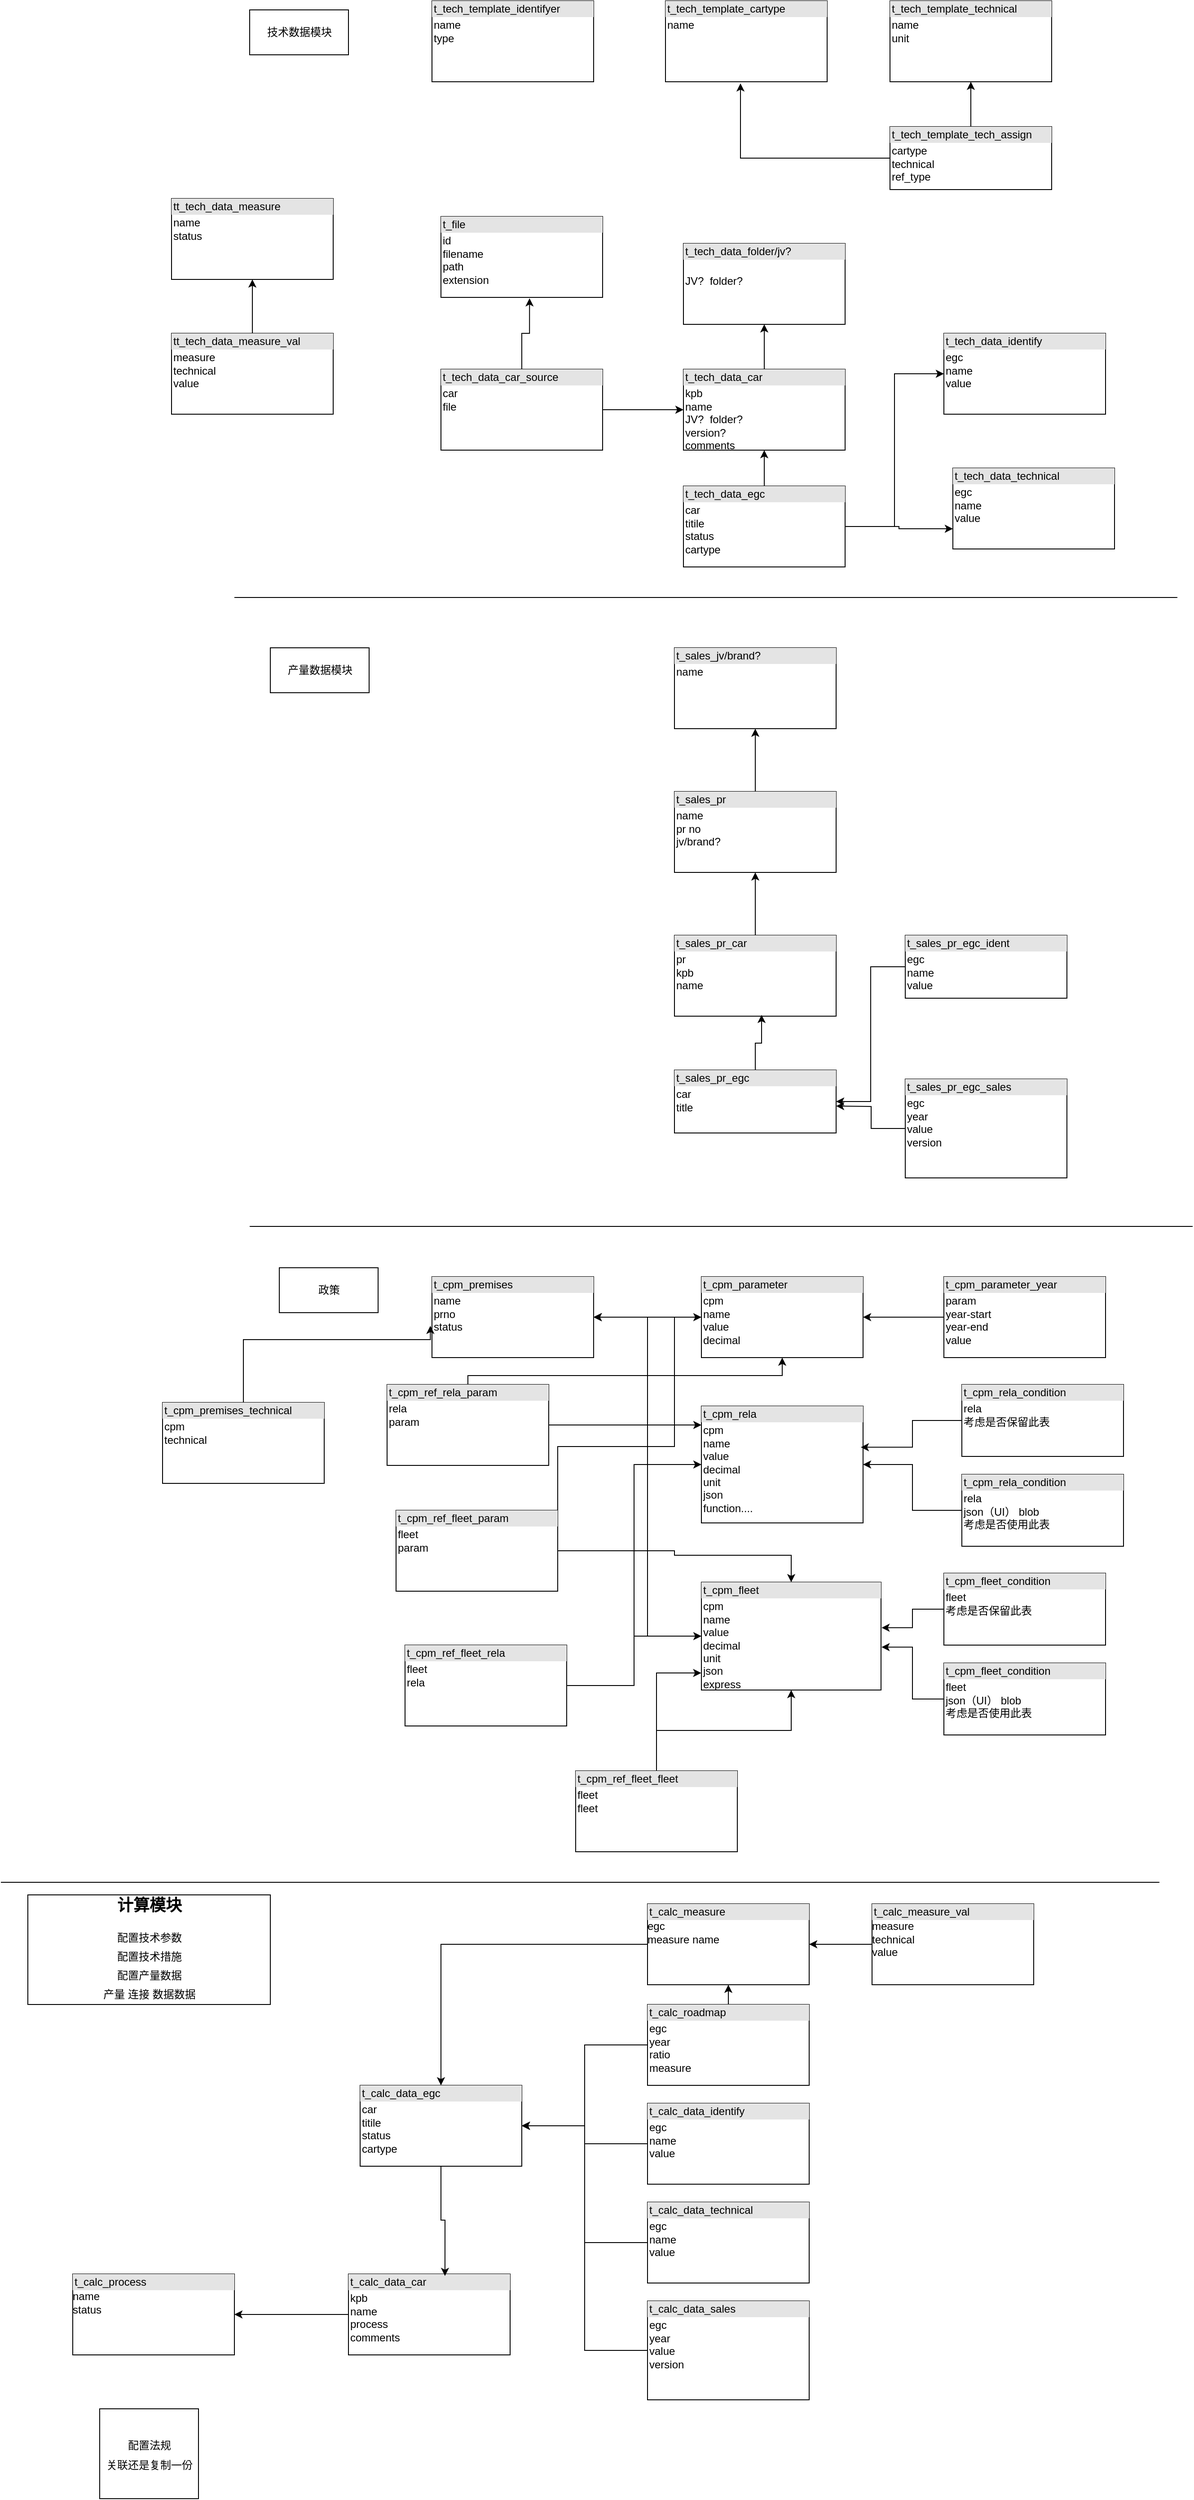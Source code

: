 <mxfile version="17.4.0" type="github">
  <diagram id="gKdOX9BXHwb5JUz8xRu_" name="Page-1">
    <mxGraphModel dx="1865" dy="617" grid="1" gridSize="10" guides="1" tooltips="1" connect="1" arrows="1" fold="1" page="1" pageScale="1" pageWidth="827" pageHeight="1169" math="0" shadow="0">
      <root>
        <mxCell id="0" />
        <mxCell id="1" parent="0" />
        <mxCell id="AUBJ6H6WE6R_VnKt_WEj-1" value="&lt;div style=&quot;box-sizing: border-box ; width: 100% ; background: #e4e4e4 ; padding: 2px&quot;&gt;t_tech_template_identifyer&lt;/div&gt;&lt;table style=&quot;width: 100% ; font-size: 1em&quot; cellpadding=&quot;2&quot; cellspacing=&quot;0&quot;&gt;&lt;tbody&gt;&lt;tr&gt;&lt;td&gt;name&lt;br&gt;type&lt;/td&gt;&lt;td&gt;&lt;br&gt;&lt;/td&gt;&lt;/tr&gt;&lt;tr&gt;&lt;td&gt;&lt;br&gt;&lt;/td&gt;&lt;td&gt;&lt;br&gt;&lt;/td&gt;&lt;/tr&gt;&lt;/tbody&gt;&lt;/table&gt;" style="verticalAlign=top;align=left;overflow=fill;html=1;" parent="1" vertex="1">
          <mxGeometry x="-320" y="60" width="180" height="90" as="geometry" />
        </mxCell>
        <mxCell id="AUBJ6H6WE6R_VnKt_WEj-2" value="&lt;div style=&quot;box-sizing: border-box ; width: 100% ; background: #e4e4e4 ; padding: 2px&quot;&gt;t_tech_template_cartype&lt;/div&gt;&lt;table style=&quot;width: 100% ; font-size: 1em&quot; cellpadding=&quot;2&quot; cellspacing=&quot;0&quot;&gt;&lt;tbody&gt;&lt;tr&gt;&lt;td&gt;name&lt;/td&gt;&lt;td&gt;&lt;br&gt;&lt;/td&gt;&lt;/tr&gt;&lt;/tbody&gt;&lt;/table&gt;" style="verticalAlign=top;align=left;overflow=fill;html=1;" parent="1" vertex="1">
          <mxGeometry x="-60" y="60" width="180" height="90" as="geometry" />
        </mxCell>
        <mxCell id="AUBJ6H6WE6R_VnKt_WEj-3" value="&lt;div style=&quot;box-sizing: border-box ; width: 100% ; background: #e4e4e4 ; padding: 2px&quot;&gt;t_tech_template_technical&lt;/div&gt;&lt;table style=&quot;width: 100% ; font-size: 1em&quot; cellpadding=&quot;2&quot; cellspacing=&quot;0&quot;&gt;&lt;tbody&gt;&lt;tr&gt;&lt;td&gt;name&lt;br&gt;unit&lt;/td&gt;&lt;td&gt;&lt;br&gt;&lt;/td&gt;&lt;/tr&gt;&lt;/tbody&gt;&lt;/table&gt;" style="verticalAlign=top;align=left;overflow=fill;html=1;" parent="1" vertex="1">
          <mxGeometry x="190" y="60" width="180" height="90" as="geometry" />
        </mxCell>
        <mxCell id="AUBJ6H6WE6R_VnKt_WEj-6" style="edgeStyle=orthogonalEdgeStyle;rounded=0;orthogonalLoop=1;jettySize=auto;html=1;entryX=0.464;entryY=1.02;entryDx=0;entryDy=0;entryPerimeter=0;" parent="1" source="AUBJ6H6WE6R_VnKt_WEj-5" target="AUBJ6H6WE6R_VnKt_WEj-2" edge="1">
          <mxGeometry relative="1" as="geometry" />
        </mxCell>
        <mxCell id="AUBJ6H6WE6R_VnKt_WEj-7" style="edgeStyle=orthogonalEdgeStyle;rounded=0;orthogonalLoop=1;jettySize=auto;html=1;entryX=0.5;entryY=1;entryDx=0;entryDy=0;" parent="1" source="AUBJ6H6WE6R_VnKt_WEj-5" target="AUBJ6H6WE6R_VnKt_WEj-3" edge="1">
          <mxGeometry relative="1" as="geometry" />
        </mxCell>
        <mxCell id="AUBJ6H6WE6R_VnKt_WEj-5" value="&lt;div style=&quot;box-sizing: border-box ; width: 100% ; background: #e4e4e4 ; padding: 2px&quot;&gt;t_tech_template_tech_assign&lt;/div&gt;&lt;table style=&quot;width: 100% ; font-size: 1em&quot; cellpadding=&quot;2&quot; cellspacing=&quot;0&quot;&gt;&lt;tbody&gt;&lt;tr&gt;&lt;td&gt;cartype&lt;br&gt;technical&lt;br&gt;ref_type&lt;br&gt;&lt;br&gt;&lt;/td&gt;&lt;td&gt;&lt;br&gt;&lt;/td&gt;&lt;/tr&gt;&lt;/tbody&gt;&lt;/table&gt;" style="verticalAlign=top;align=left;overflow=fill;html=1;" parent="1" vertex="1">
          <mxGeometry x="190" y="200" width="180" height="70" as="geometry" />
        </mxCell>
        <mxCell id="AUBJ6H6WE6R_VnKt_WEj-10" style="edgeStyle=orthogonalEdgeStyle;rounded=0;orthogonalLoop=1;jettySize=auto;html=1;entryX=0.5;entryY=1;entryDx=0;entryDy=0;" parent="1" source="AUBJ6H6WE6R_VnKt_WEj-8" target="AUBJ6H6WE6R_VnKt_WEj-9" edge="1">
          <mxGeometry relative="1" as="geometry" />
        </mxCell>
        <mxCell id="AUBJ6H6WE6R_VnKt_WEj-8" value="&lt;div style=&quot;box-sizing: border-box ; width: 100% ; background: #e4e4e4 ; padding: 2px&quot;&gt;t_tech_data_car&lt;/div&gt;&lt;table style=&quot;width: 100% ; font-size: 1em&quot; cellpadding=&quot;2&quot; cellspacing=&quot;0&quot;&gt;&lt;tbody&gt;&lt;tr&gt;&lt;td&gt;kpb&lt;br&gt;name&lt;br&gt;JV?&amp;nbsp; folder?&lt;br&gt;version?&lt;br&gt;comments&lt;/td&gt;&lt;td&gt;&lt;br&gt;&lt;/td&gt;&lt;/tr&gt;&lt;/tbody&gt;&lt;/table&gt;" style="verticalAlign=top;align=left;overflow=fill;html=1;" parent="1" vertex="1">
          <mxGeometry x="-40" y="470" width="180" height="90" as="geometry" />
        </mxCell>
        <mxCell id="AUBJ6H6WE6R_VnKt_WEj-9" value="&lt;div style=&quot;box-sizing: border-box ; width: 100% ; background: #e4e4e4 ; padding: 2px&quot;&gt;t_tech_data_folder/jv?&lt;/div&gt;&lt;table style=&quot;width: 100% ; font-size: 1em&quot; cellpadding=&quot;2&quot; cellspacing=&quot;0&quot;&gt;&lt;tbody&gt;&lt;tr&gt;&lt;td&gt;&lt;br&gt;JV?&amp;nbsp; folder?&lt;/td&gt;&lt;td&gt;&lt;br&gt;&lt;/td&gt;&lt;/tr&gt;&lt;/tbody&gt;&lt;/table&gt;" style="verticalAlign=top;align=left;overflow=fill;html=1;" parent="1" vertex="1">
          <mxGeometry x="-40" y="330" width="180" height="90" as="geometry" />
        </mxCell>
        <mxCell id="AUBJ6H6WE6R_VnKt_WEj-12" style="edgeStyle=orthogonalEdgeStyle;rounded=0;orthogonalLoop=1;jettySize=auto;html=1;entryX=0.5;entryY=1;entryDx=0;entryDy=0;" parent="1" source="AUBJ6H6WE6R_VnKt_WEj-11" target="AUBJ6H6WE6R_VnKt_WEj-8" edge="1">
          <mxGeometry relative="1" as="geometry" />
        </mxCell>
        <mxCell id="AUBJ6H6WE6R_VnKt_WEj-14" style="edgeStyle=orthogonalEdgeStyle;rounded=0;orthogonalLoop=1;jettySize=auto;html=1;entryX=0;entryY=0.5;entryDx=0;entryDy=0;" parent="1" source="AUBJ6H6WE6R_VnKt_WEj-11" target="AUBJ6H6WE6R_VnKt_WEj-13" edge="1">
          <mxGeometry relative="1" as="geometry" />
        </mxCell>
        <mxCell id="AUBJ6H6WE6R_VnKt_WEj-16" style="edgeStyle=orthogonalEdgeStyle;rounded=0;orthogonalLoop=1;jettySize=auto;html=1;entryX=0;entryY=0.75;entryDx=0;entryDy=0;" parent="1" source="AUBJ6H6WE6R_VnKt_WEj-11" target="AUBJ6H6WE6R_VnKt_WEj-15" edge="1">
          <mxGeometry relative="1" as="geometry" />
        </mxCell>
        <mxCell id="AUBJ6H6WE6R_VnKt_WEj-11" value="&lt;div style=&quot;box-sizing: border-box ; width: 100% ; background: #e4e4e4 ; padding: 2px&quot;&gt;t_tech_data_egc&lt;/div&gt;&lt;table style=&quot;width: 100% ; font-size: 1em&quot; cellpadding=&quot;2&quot; cellspacing=&quot;0&quot;&gt;&lt;tbody&gt;&lt;tr&gt;&lt;td&gt;car&lt;br&gt;titile&lt;br&gt;status&lt;br&gt;cartype&lt;/td&gt;&lt;td&gt;&lt;br&gt;&lt;/td&gt;&lt;/tr&gt;&lt;/tbody&gt;&lt;/table&gt;" style="verticalAlign=top;align=left;overflow=fill;html=1;" parent="1" vertex="1">
          <mxGeometry x="-40" y="600" width="180" height="90" as="geometry" />
        </mxCell>
        <mxCell id="AUBJ6H6WE6R_VnKt_WEj-13" value="&lt;div style=&quot;box-sizing: border-box ; width: 100% ; background: #e4e4e4 ; padding: 2px&quot;&gt;t_tech_data_identify&lt;/div&gt;&lt;table style=&quot;width: 100% ; font-size: 1em&quot; cellpadding=&quot;2&quot; cellspacing=&quot;0&quot;&gt;&lt;tbody&gt;&lt;tr&gt;&lt;td&gt;egc&lt;br&gt;name&lt;br&gt;value&lt;/td&gt;&lt;td&gt;&lt;br&gt;&lt;/td&gt;&lt;/tr&gt;&lt;/tbody&gt;&lt;/table&gt;" style="verticalAlign=top;align=left;overflow=fill;html=1;" parent="1" vertex="1">
          <mxGeometry x="250" y="430" width="180" height="90" as="geometry" />
        </mxCell>
        <mxCell id="AUBJ6H6WE6R_VnKt_WEj-15" value="&lt;div style=&quot;box-sizing: border-box ; width: 100% ; background: #e4e4e4 ; padding: 2px&quot;&gt;t_tech_data_technical&lt;/div&gt;&lt;table style=&quot;width: 100% ; font-size: 1em&quot; cellpadding=&quot;2&quot; cellspacing=&quot;0&quot;&gt;&lt;tbody&gt;&lt;tr&gt;&lt;td&gt;egc&lt;br&gt;name&lt;br&gt;value&lt;/td&gt;&lt;td&gt;&lt;br&gt;&lt;/td&gt;&lt;/tr&gt;&lt;/tbody&gt;&lt;/table&gt;" style="verticalAlign=top;align=left;overflow=fill;html=1;" parent="1" vertex="1">
          <mxGeometry x="260" y="580" width="180" height="90" as="geometry" />
        </mxCell>
        <mxCell id="AUBJ6H6WE6R_VnKt_WEj-17" value="&lt;div style=&quot;box-sizing: border-box ; width: 100% ; background: #e4e4e4 ; padding: 2px&quot;&gt;t_sales_jv/brand?&lt;/div&gt;&lt;table style=&quot;width: 100% ; font-size: 1em&quot; cellpadding=&quot;2&quot; cellspacing=&quot;0&quot;&gt;&lt;tbody&gt;&lt;tr&gt;&lt;td&gt;name&lt;/td&gt;&lt;td&gt;&lt;br&gt;&lt;/td&gt;&lt;/tr&gt;&lt;/tbody&gt;&lt;/table&gt;" style="verticalAlign=top;align=left;overflow=fill;html=1;" parent="1" vertex="1">
          <mxGeometry x="-50" y="780" width="180" height="90" as="geometry" />
        </mxCell>
        <mxCell id="AUBJ6H6WE6R_VnKt_WEj-19" style="edgeStyle=orthogonalEdgeStyle;rounded=0;orthogonalLoop=1;jettySize=auto;html=1;entryX=0.5;entryY=1;entryDx=0;entryDy=0;" parent="1" source="AUBJ6H6WE6R_VnKt_WEj-18" target="AUBJ6H6WE6R_VnKt_WEj-17" edge="1">
          <mxGeometry relative="1" as="geometry" />
        </mxCell>
        <mxCell id="AUBJ6H6WE6R_VnKt_WEj-18" value="&lt;div style=&quot;box-sizing: border-box ; width: 100% ; background: #e4e4e4 ; padding: 2px&quot;&gt;t_sales_pr&lt;/div&gt;&lt;table style=&quot;width: 100% ; font-size: 1em&quot; cellpadding=&quot;2&quot; cellspacing=&quot;0&quot;&gt;&lt;tbody&gt;&lt;tr&gt;&lt;td&gt;name&lt;br&gt;pr no&lt;br&gt;jv/brand?&lt;/td&gt;&lt;td&gt;&lt;br&gt;&lt;/td&gt;&lt;/tr&gt;&lt;/tbody&gt;&lt;/table&gt;" style="verticalAlign=top;align=left;overflow=fill;html=1;" parent="1" vertex="1">
          <mxGeometry x="-50" y="940" width="180" height="90" as="geometry" />
        </mxCell>
        <mxCell id="AUBJ6H6WE6R_VnKt_WEj-21" style="edgeStyle=orthogonalEdgeStyle;rounded=0;orthogonalLoop=1;jettySize=auto;html=1;entryX=0.5;entryY=1;entryDx=0;entryDy=0;" parent="1" source="AUBJ6H6WE6R_VnKt_WEj-20" target="AUBJ6H6WE6R_VnKt_WEj-18" edge="1">
          <mxGeometry relative="1" as="geometry" />
        </mxCell>
        <mxCell id="AUBJ6H6WE6R_VnKt_WEj-20" value="&lt;div style=&quot;box-sizing: border-box ; width: 100% ; background: #e4e4e4 ; padding: 2px&quot;&gt;t_sales_pr_car&lt;/div&gt;&lt;table style=&quot;width: 100% ; font-size: 1em&quot; cellpadding=&quot;2&quot; cellspacing=&quot;0&quot;&gt;&lt;tbody&gt;&lt;tr&gt;&lt;td&gt;pr&lt;br&gt;kpb&lt;br&gt;name&lt;br&gt;&lt;br&gt;&lt;/td&gt;&lt;td&gt;&lt;br&gt;&lt;/td&gt;&lt;/tr&gt;&lt;/tbody&gt;&lt;/table&gt;" style="verticalAlign=top;align=left;overflow=fill;html=1;" parent="1" vertex="1">
          <mxGeometry x="-50" y="1100" width="180" height="90" as="geometry" />
        </mxCell>
        <mxCell id="AUBJ6H6WE6R_VnKt_WEj-23" style="edgeStyle=orthogonalEdgeStyle;rounded=0;orthogonalLoop=1;jettySize=auto;html=1;entryX=0.539;entryY=0.984;entryDx=0;entryDy=0;entryPerimeter=0;" parent="1" source="AUBJ6H6WE6R_VnKt_WEj-22" target="AUBJ6H6WE6R_VnKt_WEj-20" edge="1">
          <mxGeometry relative="1" as="geometry" />
        </mxCell>
        <mxCell id="AUBJ6H6WE6R_VnKt_WEj-22" value="&lt;div style=&quot;box-sizing: border-box ; width: 100% ; background: #e4e4e4 ; padding: 2px&quot;&gt;t_sales_pr_egc&lt;/div&gt;&lt;table style=&quot;width: 100% ; font-size: 1em&quot; cellpadding=&quot;2&quot; cellspacing=&quot;0&quot;&gt;&lt;tbody&gt;&lt;tr&gt;&lt;td&gt;car&lt;br&gt;title&lt;br&gt;&lt;br&gt;&lt;/td&gt;&lt;td&gt;&lt;br&gt;&lt;/td&gt;&lt;/tr&gt;&lt;/tbody&gt;&lt;/table&gt;" style="verticalAlign=top;align=left;overflow=fill;html=1;" parent="1" vertex="1">
          <mxGeometry x="-50" y="1250" width="180" height="70" as="geometry" />
        </mxCell>
        <mxCell id="AUBJ6H6WE6R_VnKt_WEj-25" style="edgeStyle=orthogonalEdgeStyle;rounded=0;orthogonalLoop=1;jettySize=auto;html=1;entryX=1;entryY=0.5;entryDx=0;entryDy=0;" parent="1" source="AUBJ6H6WE6R_VnKt_WEj-24" target="AUBJ6H6WE6R_VnKt_WEj-22" edge="1">
          <mxGeometry relative="1" as="geometry" />
        </mxCell>
        <mxCell id="AUBJ6H6WE6R_VnKt_WEj-24" value="&lt;div style=&quot;box-sizing: border-box ; width: 100% ; background: #e4e4e4 ; padding: 2px&quot;&gt;t_sales_pr_egc_ident&lt;/div&gt;&lt;table style=&quot;width: 100% ; font-size: 1em&quot; cellpadding=&quot;2&quot; cellspacing=&quot;0&quot;&gt;&lt;tbody&gt;&lt;tr&gt;&lt;td&gt;egc&lt;br&gt;name&lt;br&gt;value&lt;br&gt;&lt;br&gt;&lt;/td&gt;&lt;td&gt;&lt;br&gt;&lt;/td&gt;&lt;/tr&gt;&lt;/tbody&gt;&lt;/table&gt;" style="verticalAlign=top;align=left;overflow=fill;html=1;" parent="1" vertex="1">
          <mxGeometry x="207" y="1100" width="180" height="70" as="geometry" />
        </mxCell>
        <mxCell id="AUBJ6H6WE6R_VnKt_WEj-27" style="edgeStyle=orthogonalEdgeStyle;rounded=0;orthogonalLoop=1;jettySize=auto;html=1;" parent="1" source="AUBJ6H6WE6R_VnKt_WEj-26" edge="1">
          <mxGeometry relative="1" as="geometry">
            <mxPoint x="130" y="1290" as="targetPoint" />
          </mxGeometry>
        </mxCell>
        <mxCell id="AUBJ6H6WE6R_VnKt_WEj-26" value="&lt;div style=&quot;box-sizing: border-box ; width: 100% ; background: #e4e4e4 ; padding: 2px&quot;&gt;t_sales_pr_egc_sales&lt;/div&gt;&lt;table style=&quot;width: 100% ; font-size: 1em&quot; cellpadding=&quot;2&quot; cellspacing=&quot;0&quot;&gt;&lt;tbody&gt;&lt;tr&gt;&lt;td&gt;egc&lt;br&gt;year&lt;br&gt;value&lt;br&gt;version&lt;br&gt;&lt;br&gt;&lt;/td&gt;&lt;td&gt;&lt;br&gt;&lt;/td&gt;&lt;/tr&gt;&lt;/tbody&gt;&lt;/table&gt;" style="verticalAlign=top;align=left;overflow=fill;html=1;" parent="1" vertex="1">
          <mxGeometry x="207" y="1260" width="180" height="110" as="geometry" />
        </mxCell>
        <mxCell id="AUBJ6H6WE6R_VnKt_WEj-30" style="edgeStyle=orthogonalEdgeStyle;rounded=0;orthogonalLoop=1;jettySize=auto;html=1;entryX=0;entryY=0.5;entryDx=0;entryDy=0;" parent="1" source="AUBJ6H6WE6R_VnKt_WEj-28" target="AUBJ6H6WE6R_VnKt_WEj-8" edge="1">
          <mxGeometry relative="1" as="geometry" />
        </mxCell>
        <mxCell id="AUBJ6H6WE6R_VnKt_WEj-31" style="edgeStyle=orthogonalEdgeStyle;rounded=0;orthogonalLoop=1;jettySize=auto;html=1;entryX=0.548;entryY=1.011;entryDx=0;entryDy=0;entryPerimeter=0;" parent="1" source="AUBJ6H6WE6R_VnKt_WEj-28" target="AUBJ6H6WE6R_VnKt_WEj-29" edge="1">
          <mxGeometry relative="1" as="geometry" />
        </mxCell>
        <mxCell id="AUBJ6H6WE6R_VnKt_WEj-28" value="&lt;div style=&quot;box-sizing: border-box ; width: 100% ; background: #e4e4e4 ; padding: 2px&quot;&gt;t_tech_data_car_source&lt;/div&gt;&lt;table style=&quot;width: 100% ; font-size: 1em&quot; cellpadding=&quot;2&quot; cellspacing=&quot;0&quot;&gt;&lt;tbody&gt;&lt;tr&gt;&lt;td&gt;car&lt;br&gt;file&lt;/td&gt;&lt;td&gt;&lt;br&gt;&lt;/td&gt;&lt;/tr&gt;&lt;/tbody&gt;&lt;/table&gt;" style="verticalAlign=top;align=left;overflow=fill;html=1;" parent="1" vertex="1">
          <mxGeometry x="-310" y="470" width="180" height="90" as="geometry" />
        </mxCell>
        <mxCell id="AUBJ6H6WE6R_VnKt_WEj-29" value="&lt;div style=&quot;box-sizing: border-box ; width: 100% ; background: #e4e4e4 ; padding: 2px&quot;&gt;t_file&lt;/div&gt;&lt;table style=&quot;width: 100% ; font-size: 1em&quot; cellpadding=&quot;2&quot; cellspacing=&quot;0&quot;&gt;&lt;tbody&gt;&lt;tr&gt;&lt;td&gt;id&lt;br&gt;filename&lt;br&gt;path&lt;br&gt;extension&lt;/td&gt;&lt;td&gt;&lt;br&gt;&lt;/td&gt;&lt;/tr&gt;&lt;/tbody&gt;&lt;/table&gt;" style="verticalAlign=top;align=left;overflow=fill;html=1;" parent="1" vertex="1">
          <mxGeometry x="-310" y="300" width="180" height="90" as="geometry" />
        </mxCell>
        <mxCell id="AUBJ6H6WE6R_VnKt_WEj-32" value="技术数据模块" style="html=1;" parent="1" vertex="1">
          <mxGeometry x="-523" y="70" width="110" height="50" as="geometry" />
        </mxCell>
        <mxCell id="AUBJ6H6WE6R_VnKt_WEj-33" value="产量数据模块" style="html=1;" parent="1" vertex="1">
          <mxGeometry x="-500" y="780" width="110" height="50" as="geometry" />
        </mxCell>
        <mxCell id="AUBJ6H6WE6R_VnKt_WEj-34" value="" style="line;strokeWidth=1;fillColor=none;align=left;verticalAlign=middle;spacingTop=-1;spacingLeft=3;spacingRight=3;rotatable=0;labelPosition=right;points=[];portConstraint=eastwest;" parent="1" vertex="1">
          <mxGeometry x="-540" y="720" width="1050" height="8" as="geometry" />
        </mxCell>
        <mxCell id="AUBJ6H6WE6R_VnKt_WEj-35" value="" style="line;strokeWidth=1;fillColor=none;align=left;verticalAlign=middle;spacingTop=-1;spacingLeft=3;spacingRight=3;rotatable=0;labelPosition=right;points=[];portConstraint=eastwest;" parent="1" vertex="1">
          <mxGeometry x="-523" y="1420" width="1050" height="8" as="geometry" />
        </mxCell>
        <mxCell id="AUBJ6H6WE6R_VnKt_WEj-36" value="政策" style="html=1;" parent="1" vertex="1">
          <mxGeometry x="-490" y="1470" width="110" height="50" as="geometry" />
        </mxCell>
        <mxCell id="AUBJ6H6WE6R_VnKt_WEj-39" value="&lt;div style=&quot;box-sizing: border-box ; width: 100% ; background: #e4e4e4 ; padding: 2px&quot;&gt;t_cpm_premises&lt;/div&gt;&lt;table style=&quot;width: 100% ; font-size: 1em&quot; cellpadding=&quot;2&quot; cellspacing=&quot;0&quot;&gt;&lt;tbody&gt;&lt;tr&gt;&lt;td&gt;name&lt;br&gt;prno&lt;br&gt;status&lt;/td&gt;&lt;td&gt;&lt;br&gt;&lt;/td&gt;&lt;/tr&gt;&lt;/tbody&gt;&lt;/table&gt;" style="verticalAlign=top;align=left;overflow=fill;html=1;" parent="1" vertex="1">
          <mxGeometry x="-320" y="1480" width="180" height="90" as="geometry" />
        </mxCell>
        <mxCell id="AUBJ6H6WE6R_VnKt_WEj-41" style="edgeStyle=orthogonalEdgeStyle;rounded=0;orthogonalLoop=1;jettySize=auto;html=1;" parent="1" source="AUBJ6H6WE6R_VnKt_WEj-40" target="AUBJ6H6WE6R_VnKt_WEj-39" edge="1">
          <mxGeometry relative="1" as="geometry" />
        </mxCell>
        <mxCell id="AUBJ6H6WE6R_VnKt_WEj-40" value="&lt;div style=&quot;box-sizing: border-box ; width: 100% ; background: #e4e4e4 ; padding: 2px&quot;&gt;t_cpm_parameter&lt;/div&gt;&lt;table style=&quot;width: 100% ; font-size: 1em&quot; cellpadding=&quot;2&quot; cellspacing=&quot;0&quot;&gt;&lt;tbody&gt;&lt;tr&gt;&lt;td&gt;cpm&lt;br&gt;name&lt;br&gt;value&lt;br&gt;decimal&lt;/td&gt;&lt;td&gt;&lt;br&gt;&lt;/td&gt;&lt;/tr&gt;&lt;/tbody&gt;&lt;/table&gt;" style="verticalAlign=top;align=left;overflow=fill;html=1;" parent="1" vertex="1">
          <mxGeometry x="-20" y="1480" width="180" height="90" as="geometry" />
        </mxCell>
        <mxCell id="AUBJ6H6WE6R_VnKt_WEj-43" style="edgeStyle=orthogonalEdgeStyle;rounded=0;orthogonalLoop=1;jettySize=auto;html=1;entryX=1;entryY=0.5;entryDx=0;entryDy=0;" parent="1" source="AUBJ6H6WE6R_VnKt_WEj-42" target="AUBJ6H6WE6R_VnKt_WEj-40" edge="1">
          <mxGeometry relative="1" as="geometry" />
        </mxCell>
        <mxCell id="AUBJ6H6WE6R_VnKt_WEj-42" value="&lt;div style=&quot;box-sizing: border-box ; width: 100% ; background: #e4e4e4 ; padding: 2px&quot;&gt;t_cpm_parameter_year&lt;/div&gt;&lt;table style=&quot;width: 100% ; font-size: 1em&quot; cellpadding=&quot;2&quot; cellspacing=&quot;0&quot;&gt;&lt;tbody&gt;&lt;tr&gt;&lt;td&gt;param&lt;br&gt;year-start&lt;br&gt;year-end&lt;br&gt;value&lt;/td&gt;&lt;td&gt;&lt;br&gt;&lt;/td&gt;&lt;/tr&gt;&lt;/tbody&gt;&lt;/table&gt;" style="verticalAlign=top;align=left;overflow=fill;html=1;" parent="1" vertex="1">
          <mxGeometry x="250" y="1480" width="180" height="90" as="geometry" />
        </mxCell>
        <mxCell id="AUBJ6H6WE6R_VnKt_WEj-45" style="edgeStyle=orthogonalEdgeStyle;rounded=0;orthogonalLoop=1;jettySize=auto;html=1;entryX=1;entryY=0.5;entryDx=0;entryDy=0;" parent="1" source="AUBJ6H6WE6R_VnKt_WEj-44" target="AUBJ6H6WE6R_VnKt_WEj-39" edge="1">
          <mxGeometry relative="1" as="geometry" />
        </mxCell>
        <mxCell id="AUBJ6H6WE6R_VnKt_WEj-44" value="&lt;div style=&quot;box-sizing: border-box ; width: 100% ; background: #e4e4e4 ; padding: 2px&quot;&gt;t_cpm_rela&lt;/div&gt;&lt;table style=&quot;width: 100% ; font-size: 1em&quot; cellpadding=&quot;2&quot; cellspacing=&quot;0&quot;&gt;&lt;tbody&gt;&lt;tr&gt;&lt;td&gt;cpm&lt;br&gt;name&lt;br&gt;value&lt;br&gt;decimal&lt;br&gt;unit&lt;br&gt;json&lt;br&gt;function....&lt;/td&gt;&lt;td&gt;&lt;br&gt;&lt;/td&gt;&lt;/tr&gt;&lt;/tbody&gt;&lt;/table&gt;" style="verticalAlign=top;align=left;overflow=fill;html=1;" parent="1" vertex="1">
          <mxGeometry x="-20" y="1624" width="180" height="130" as="geometry" />
        </mxCell>
        <mxCell id="AUBJ6H6WE6R_VnKt_WEj-47" style="edgeStyle=orthogonalEdgeStyle;rounded=0;orthogonalLoop=1;jettySize=auto;html=1;entryX=1;entryY=0.5;entryDx=0;entryDy=0;" parent="1" source="AUBJ6H6WE6R_VnKt_WEj-46" target="AUBJ6H6WE6R_VnKt_WEj-39" edge="1">
          <mxGeometry relative="1" as="geometry" />
        </mxCell>
        <mxCell id="AUBJ6H6WE6R_VnKt_WEj-46" value="&lt;div style=&quot;box-sizing: border-box ; width: 100% ; background: #e4e4e4 ; padding: 2px&quot;&gt;t_cpm_fleet&lt;/div&gt;&lt;table style=&quot;width: 100% ; font-size: 1em&quot; cellpadding=&quot;2&quot; cellspacing=&quot;0&quot;&gt;&lt;tbody&gt;&lt;tr&gt;&lt;td&gt;cpm&lt;br&gt;name&lt;br&gt;value&lt;br&gt;decimal&lt;br&gt;unit&lt;br&gt;json&lt;br&gt;express&lt;/td&gt;&lt;td&gt;&lt;br&gt;&lt;/td&gt;&lt;/tr&gt;&lt;/tbody&gt;&lt;/table&gt;" style="verticalAlign=top;align=left;overflow=fill;html=1;" parent="1" vertex="1">
          <mxGeometry x="-20" y="1820" width="200" height="120" as="geometry" />
        </mxCell>
        <mxCell id="AUBJ6H6WE6R_VnKt_WEj-49" style="edgeStyle=orthogonalEdgeStyle;rounded=0;orthogonalLoop=1;jettySize=auto;html=1;entryX=0;entryY=0.5;entryDx=0;entryDy=0;" parent="1" source="AUBJ6H6WE6R_VnKt_WEj-48" target="AUBJ6H6WE6R_VnKt_WEj-44" edge="1">
          <mxGeometry relative="1" as="geometry" />
        </mxCell>
        <mxCell id="AUBJ6H6WE6R_VnKt_WEj-50" style="edgeStyle=orthogonalEdgeStyle;rounded=0;orthogonalLoop=1;jettySize=auto;html=1;" parent="1" source="AUBJ6H6WE6R_VnKt_WEj-48" target="AUBJ6H6WE6R_VnKt_WEj-46" edge="1">
          <mxGeometry relative="1" as="geometry" />
        </mxCell>
        <mxCell id="AUBJ6H6WE6R_VnKt_WEj-48" value="&lt;div style=&quot;box-sizing: border-box ; width: 100% ; background: #e4e4e4 ; padding: 2px&quot;&gt;t_cpm_ref_fleet_rela&lt;/div&gt;&lt;table style=&quot;width: 100% ; font-size: 1em&quot; cellpadding=&quot;2&quot; cellspacing=&quot;0&quot;&gt;&lt;tbody&gt;&lt;tr&gt;&lt;td&gt;fleet&lt;br&gt;rela&lt;/td&gt;&lt;td&gt;&lt;br&gt;&lt;/td&gt;&lt;/tr&gt;&lt;/tbody&gt;&lt;/table&gt;" style="verticalAlign=top;align=left;overflow=fill;html=1;" parent="1" vertex="1">
          <mxGeometry x="-350" y="1890" width="180" height="90" as="geometry" />
        </mxCell>
        <mxCell id="AUBJ6H6WE6R_VnKt_WEj-52" style="edgeStyle=orthogonalEdgeStyle;rounded=0;orthogonalLoop=1;jettySize=auto;html=1;" parent="1" source="AUBJ6H6WE6R_VnKt_WEj-51" target="AUBJ6H6WE6R_VnKt_WEj-46" edge="1">
          <mxGeometry relative="1" as="geometry" />
        </mxCell>
        <mxCell id="AUBJ6H6WE6R_VnKt_WEj-53" style="edgeStyle=orthogonalEdgeStyle;rounded=0;orthogonalLoop=1;jettySize=auto;html=1;entryX=-0.001;entryY=0.842;entryDx=0;entryDy=0;entryPerimeter=0;" parent="1" source="AUBJ6H6WE6R_VnKt_WEj-51" target="AUBJ6H6WE6R_VnKt_WEj-46" edge="1">
          <mxGeometry relative="1" as="geometry" />
        </mxCell>
        <mxCell id="AUBJ6H6WE6R_VnKt_WEj-51" value="&lt;div style=&quot;box-sizing: border-box ; width: 100% ; background: #e4e4e4 ; padding: 2px&quot;&gt;t_cpm_ref_fleet_fleet&lt;/div&gt;&lt;table style=&quot;width: 100% ; font-size: 1em&quot; cellpadding=&quot;2&quot; cellspacing=&quot;0&quot;&gt;&lt;tbody&gt;&lt;tr&gt;&lt;td&gt;fleet&lt;br&gt;fleet&lt;/td&gt;&lt;td&gt;&lt;br&gt;&lt;/td&gt;&lt;/tr&gt;&lt;/tbody&gt;&lt;/table&gt;" style="verticalAlign=top;align=left;overflow=fill;html=1;" parent="1" vertex="1">
          <mxGeometry x="-160" y="2030" width="180" height="90" as="geometry" />
        </mxCell>
        <mxCell id="AUBJ6H6WE6R_VnKt_WEj-55" style="edgeStyle=orthogonalEdgeStyle;rounded=0;orthogonalLoop=1;jettySize=auto;html=1;" parent="1" source="AUBJ6H6WE6R_VnKt_WEj-54" target="AUBJ6H6WE6R_VnKt_WEj-40" edge="1">
          <mxGeometry relative="1" as="geometry">
            <Array as="points">
              <mxPoint x="-180" y="1669" />
              <mxPoint x="-50" y="1669" />
              <mxPoint x="-50" y="1525" />
            </Array>
          </mxGeometry>
        </mxCell>
        <mxCell id="AUBJ6H6WE6R_VnKt_WEj-56" style="edgeStyle=orthogonalEdgeStyle;rounded=0;orthogonalLoop=1;jettySize=auto;html=1;" parent="1" source="AUBJ6H6WE6R_VnKt_WEj-54" target="AUBJ6H6WE6R_VnKt_WEj-46" edge="1">
          <mxGeometry relative="1" as="geometry">
            <mxPoint x="10" y="1790" as="targetPoint" />
            <Array as="points">
              <mxPoint x="-50" y="1785" />
              <mxPoint x="-50" y="1790" />
              <mxPoint x="80" y="1790" />
            </Array>
          </mxGeometry>
        </mxCell>
        <mxCell id="AUBJ6H6WE6R_VnKt_WEj-54" value="&lt;div style=&quot;box-sizing: border-box ; width: 100% ; background: #e4e4e4 ; padding: 2px&quot;&gt;t_cpm_ref_fleet_param&lt;/div&gt;&lt;table style=&quot;width: 100% ; font-size: 1em&quot; cellpadding=&quot;2&quot; cellspacing=&quot;0&quot;&gt;&lt;tbody&gt;&lt;tr&gt;&lt;td&gt;fleet&lt;br&gt;param&lt;/td&gt;&lt;td&gt;&lt;br&gt;&lt;/td&gt;&lt;/tr&gt;&lt;/tbody&gt;&lt;/table&gt;" style="verticalAlign=top;align=left;overflow=fill;html=1;" parent="1" vertex="1">
          <mxGeometry x="-360" y="1740" width="180" height="90" as="geometry" />
        </mxCell>
        <mxCell id="AUBJ6H6WE6R_VnKt_WEj-58" style="edgeStyle=orthogonalEdgeStyle;rounded=0;orthogonalLoop=1;jettySize=auto;html=1;" parent="1" source="AUBJ6H6WE6R_VnKt_WEj-57" target="AUBJ6H6WE6R_VnKt_WEj-40" edge="1">
          <mxGeometry relative="1" as="geometry">
            <Array as="points">
              <mxPoint x="-280" y="1590" />
              <mxPoint x="70" y="1590" />
            </Array>
          </mxGeometry>
        </mxCell>
        <mxCell id="AUBJ6H6WE6R_VnKt_WEj-59" style="edgeStyle=orthogonalEdgeStyle;rounded=0;orthogonalLoop=1;jettySize=auto;html=1;" parent="1" source="AUBJ6H6WE6R_VnKt_WEj-57" target="AUBJ6H6WE6R_VnKt_WEj-44" edge="1">
          <mxGeometry relative="1" as="geometry">
            <Array as="points">
              <mxPoint x="-40" y="1645" />
              <mxPoint x="-40" y="1645" />
            </Array>
          </mxGeometry>
        </mxCell>
        <mxCell id="AUBJ6H6WE6R_VnKt_WEj-57" value="&lt;div style=&quot;box-sizing: border-box ; width: 100% ; background: #e4e4e4 ; padding: 2px&quot;&gt;t_cpm_ref_rela_param&lt;/div&gt;&lt;table style=&quot;width: 100% ; font-size: 1em&quot; cellpadding=&quot;2&quot; cellspacing=&quot;0&quot;&gt;&lt;tbody&gt;&lt;tr&gt;&lt;td&gt;rela&lt;br&gt;param&lt;/td&gt;&lt;td&gt;&lt;br&gt;&lt;/td&gt;&lt;/tr&gt;&lt;/tbody&gt;&lt;/table&gt;" style="verticalAlign=top;align=left;overflow=fill;html=1;" parent="1" vertex="1">
          <mxGeometry x="-370" y="1600" width="180" height="90" as="geometry" />
        </mxCell>
        <mxCell id="AUBJ6H6WE6R_VnKt_WEj-61" style="edgeStyle=orthogonalEdgeStyle;rounded=0;orthogonalLoop=1;jettySize=auto;html=1;entryX=0.986;entryY=0.352;entryDx=0;entryDy=0;entryPerimeter=0;" parent="1" source="AUBJ6H6WE6R_VnKt_WEj-60" target="AUBJ6H6WE6R_VnKt_WEj-44" edge="1">
          <mxGeometry relative="1" as="geometry" />
        </mxCell>
        <mxCell id="AUBJ6H6WE6R_VnKt_WEj-60" value="&lt;div style=&quot;box-sizing: border-box ; width: 100% ; background: #e4e4e4 ; padding: 2px&quot;&gt;t_cpm_rela_condition&lt;/div&gt;&lt;table style=&quot;width: 100% ; font-size: 1em&quot; cellpadding=&quot;2&quot; cellspacing=&quot;0&quot;&gt;&lt;tbody&gt;&lt;tr&gt;&lt;td&gt;rela&lt;br&gt;考虑是否保留此表&lt;/td&gt;&lt;td&gt;&lt;br&gt;&lt;/td&gt;&lt;/tr&gt;&lt;/tbody&gt;&lt;/table&gt;" style="verticalAlign=top;align=left;overflow=fill;html=1;" parent="1" vertex="1">
          <mxGeometry x="270" y="1600" width="180" height="80" as="geometry" />
        </mxCell>
        <mxCell id="AUBJ6H6WE6R_VnKt_WEj-63" style="edgeStyle=orthogonalEdgeStyle;rounded=0;orthogonalLoop=1;jettySize=auto;html=1;" parent="1" source="AUBJ6H6WE6R_VnKt_WEj-62" target="AUBJ6H6WE6R_VnKt_WEj-44" edge="1">
          <mxGeometry relative="1" as="geometry" />
        </mxCell>
        <mxCell id="AUBJ6H6WE6R_VnKt_WEj-62" value="&lt;div style=&quot;box-sizing: border-box ; width: 100% ; background: #e4e4e4 ; padding: 2px&quot;&gt;t_cpm_rela_condition&lt;/div&gt;&lt;table style=&quot;width: 100% ; font-size: 1em&quot; cellpadding=&quot;2&quot; cellspacing=&quot;0&quot;&gt;&lt;tbody&gt;&lt;tr&gt;&lt;td&gt;rela&lt;br&gt;json（UI） blob&lt;br&gt;考虑是否使用此表&lt;/td&gt;&lt;td&gt;&lt;br&gt;&lt;/td&gt;&lt;/tr&gt;&lt;/tbody&gt;&lt;/table&gt;" style="verticalAlign=top;align=left;overflow=fill;html=1;" parent="1" vertex="1">
          <mxGeometry x="270" y="1700" width="180" height="80" as="geometry" />
        </mxCell>
        <mxCell id="AUBJ6H6WE6R_VnKt_WEj-67" style="edgeStyle=orthogonalEdgeStyle;rounded=0;orthogonalLoop=1;jettySize=auto;html=1;entryX=1.003;entryY=0.422;entryDx=0;entryDy=0;entryPerimeter=0;" parent="1" source="AUBJ6H6WE6R_VnKt_WEj-64" target="AUBJ6H6WE6R_VnKt_WEj-46" edge="1">
          <mxGeometry relative="1" as="geometry" />
        </mxCell>
        <mxCell id="AUBJ6H6WE6R_VnKt_WEj-64" value="&lt;div style=&quot;box-sizing: border-box ; width: 100% ; background: #e4e4e4 ; padding: 2px&quot;&gt;t_cpm_fleet_condition&lt;/div&gt;&lt;table style=&quot;width: 100% ; font-size: 1em&quot; cellpadding=&quot;2&quot; cellspacing=&quot;0&quot;&gt;&lt;tbody&gt;&lt;tr&gt;&lt;td&gt;fleet&lt;br&gt;考虑是否保留此表&lt;/td&gt;&lt;td&gt;&lt;br&gt;&lt;/td&gt;&lt;/tr&gt;&lt;/tbody&gt;&lt;/table&gt;" style="verticalAlign=top;align=left;overflow=fill;html=1;" parent="1" vertex="1">
          <mxGeometry x="250" y="1810" width="180" height="80" as="geometry" />
        </mxCell>
        <mxCell id="AUBJ6H6WE6R_VnKt_WEj-66" style="edgeStyle=orthogonalEdgeStyle;rounded=0;orthogonalLoop=1;jettySize=auto;html=1;entryX=1.003;entryY=0.602;entryDx=0;entryDy=0;entryPerimeter=0;" parent="1" source="AUBJ6H6WE6R_VnKt_WEj-65" target="AUBJ6H6WE6R_VnKt_WEj-46" edge="1">
          <mxGeometry relative="1" as="geometry">
            <mxPoint x="190" y="1900" as="targetPoint" />
          </mxGeometry>
        </mxCell>
        <mxCell id="AUBJ6H6WE6R_VnKt_WEj-65" value="&lt;div style=&quot;box-sizing: border-box ; width: 100% ; background: #e4e4e4 ; padding: 2px&quot;&gt;t_cpm_fleet_condition&lt;/div&gt;&lt;table style=&quot;width: 100% ; font-size: 1em&quot; cellpadding=&quot;2&quot; cellspacing=&quot;0&quot;&gt;&lt;tbody&gt;&lt;tr&gt;&lt;td&gt;fleet&lt;br&gt;json（UI） blob&lt;br&gt;考虑是否使用此表&lt;/td&gt;&lt;td&gt;&lt;br&gt;&lt;/td&gt;&lt;/tr&gt;&lt;/tbody&gt;&lt;/table&gt;" style="verticalAlign=top;align=left;overflow=fill;html=1;" parent="1" vertex="1">
          <mxGeometry x="250" y="1910" width="180" height="80" as="geometry" />
        </mxCell>
        <mxCell id="AUBJ6H6WE6R_VnKt_WEj-69" style="edgeStyle=orthogonalEdgeStyle;rounded=0;orthogonalLoop=1;jettySize=auto;html=1;entryX=-0.01;entryY=0.607;entryDx=0;entryDy=0;entryPerimeter=0;" parent="1" source="AUBJ6H6WE6R_VnKt_WEj-68" target="AUBJ6H6WE6R_VnKt_WEj-39" edge="1">
          <mxGeometry relative="1" as="geometry">
            <Array as="points">
              <mxPoint x="-530" y="1550" />
              <mxPoint x="-322" y="1550" />
            </Array>
          </mxGeometry>
        </mxCell>
        <mxCell id="AUBJ6H6WE6R_VnKt_WEj-68" value="&lt;div style=&quot;box-sizing: border-box ; width: 100% ; background: #e4e4e4 ; padding: 2px&quot;&gt;t_cpm_premises_technical&lt;/div&gt;&lt;table style=&quot;width: 100% ; font-size: 1em&quot; cellpadding=&quot;2&quot; cellspacing=&quot;0&quot;&gt;&lt;tbody&gt;&lt;tr&gt;&lt;td&gt;cpm&lt;br&gt;technical&lt;/td&gt;&lt;td&gt;&lt;br&gt;&lt;/td&gt;&lt;/tr&gt;&lt;/tbody&gt;&lt;/table&gt;" style="verticalAlign=top;align=left;overflow=fill;html=1;" parent="1" vertex="1">
          <mxGeometry x="-620" y="1620" width="180" height="90" as="geometry" />
        </mxCell>
        <mxCell id="jAAxaHhlG3nCpJsoV5B3-1" value="" style="line;strokeWidth=1;fillColor=none;align=left;verticalAlign=middle;spacingTop=-1;spacingLeft=3;spacingRight=3;rotatable=0;labelPosition=right;points=[];portConstraint=eastwest;" vertex="1" parent="1">
          <mxGeometry x="-800" y="2150" width="1290" height="8" as="geometry" />
        </mxCell>
        <mxCell id="jAAxaHhlG3nCpJsoV5B3-2" value="&lt;b&gt;&lt;font style=&quot;font-size: 18px&quot;&gt;计算模块&lt;/font&gt;&lt;/b&gt;&lt;br&gt;&lt;br&gt;&lt;table border=&quot;0&quot; cellpadding=&quot;0&quot; cellspacing=&quot;0&quot; width=&quot;192&quot; style=&quot;border-collapse: collapse ; width: 144pt&quot;&gt; &lt;colgroup&gt;&lt;col width=&quot;192&quot; style=&quot;width: 144pt&quot;&gt;&lt;/colgroup&gt; &lt;tbody&gt;&lt;tr style=&quot;height: 15.6pt&quot;&gt;  &lt;td height=&quot;21&quot; class=&quot;xl63&quot; width=&quot;192&quot; style=&quot;height: 15.6pt ; width: 144pt&quot;&gt;配置技术参数&lt;/td&gt; &lt;/tr&gt; &lt;tr style=&quot;height: 15.6pt&quot;&gt;  &lt;td height=&quot;21&quot; class=&quot;xl63&quot; style=&quot;height: 15.6pt ; border-top: none&quot;&gt;配置技术措施&lt;/td&gt; &lt;/tr&gt; &lt;tr style=&quot;height: 15.6pt&quot;&gt;  &lt;td height=&quot;21&quot; class=&quot;xl63&quot; style=&quot;height: 15.6pt ; border-top: none&quot;&gt;配置产量数据&lt;/td&gt; &lt;/tr&gt; &lt;tr style=&quot;height: 15.6pt&quot;&gt;  &lt;td height=&quot;21&quot; class=&quot;xl63&quot; style=&quot;height: 15.6pt ; border-top: none&quot;&gt;产量 连接 数据数据&lt;/td&gt; &lt;/tr&gt;&lt;/tbody&gt;&lt;/table&gt;" style="html=1;" vertex="1" parent="1">
          <mxGeometry x="-770" y="2168" width="270" height="122" as="geometry" />
        </mxCell>
        <mxCell id="jAAxaHhlG3nCpJsoV5B3-3" value="&lt;div style=&quot;box-sizing: border-box ; width: 100% ; background: #e4e4e4 ; padding: 2px&quot;&gt;t_calc_process&lt;/div&gt;name&lt;br&gt;status&lt;br&gt;" style="verticalAlign=top;align=left;overflow=fill;html=1;" vertex="1" parent="1">
          <mxGeometry x="-720" y="2590" width="180" height="90" as="geometry" />
        </mxCell>
        <mxCell id="jAAxaHhlG3nCpJsoV5B3-29" style="edgeStyle=orthogonalEdgeStyle;rounded=0;orthogonalLoop=1;jettySize=auto;html=1;entryX=0.5;entryY=0;entryDx=0;entryDy=0;" edge="1" parent="1" source="jAAxaHhlG3nCpJsoV5B3-4" target="jAAxaHhlG3nCpJsoV5B3-17">
          <mxGeometry relative="1" as="geometry" />
        </mxCell>
        <mxCell id="jAAxaHhlG3nCpJsoV5B3-4" value="&lt;div style=&quot;box-sizing: border-box ; width: 100% ; background: #e4e4e4 ; padding: 2px&quot;&gt;t_calc_measure&lt;/div&gt;egc&lt;br&gt;measure name&lt;br&gt;" style="verticalAlign=top;align=left;overflow=fill;html=1;" vertex="1" parent="1">
          <mxGeometry x="-80" y="2178" width="180" height="90" as="geometry" />
        </mxCell>
        <mxCell id="jAAxaHhlG3nCpJsoV5B3-20" style="edgeStyle=orthogonalEdgeStyle;rounded=0;orthogonalLoop=1;jettySize=auto;html=1;" edge="1" parent="1" source="jAAxaHhlG3nCpJsoV5B3-13" target="jAAxaHhlG3nCpJsoV5B3-3">
          <mxGeometry relative="1" as="geometry">
            <mxPoint x="-440" y="2340" as="targetPoint" />
          </mxGeometry>
        </mxCell>
        <mxCell id="jAAxaHhlG3nCpJsoV5B3-13" value="&lt;div style=&quot;box-sizing: border-box ; width: 100% ; background: #e4e4e4 ; padding: 2px&quot;&gt;t_calc_data_car&lt;/div&gt;&lt;table style=&quot;width: 100% ; font-size: 1em&quot; cellpadding=&quot;2&quot; cellspacing=&quot;0&quot;&gt;&lt;tbody&gt;&lt;tr&gt;&lt;td&gt;kpb&lt;br&gt;name&lt;br&gt;process&lt;br&gt;comments&lt;/td&gt;&lt;td&gt;&lt;br&gt;&lt;/td&gt;&lt;/tr&gt;&lt;/tbody&gt;&lt;/table&gt;" style="verticalAlign=top;align=left;overflow=fill;html=1;" vertex="1" parent="1">
          <mxGeometry x="-413" y="2590" width="180" height="90" as="geometry" />
        </mxCell>
        <mxCell id="jAAxaHhlG3nCpJsoV5B3-25" style="edgeStyle=orthogonalEdgeStyle;rounded=0;orthogonalLoop=1;jettySize=auto;html=1;entryX=0.597;entryY=0.024;entryDx=0;entryDy=0;entryPerimeter=0;" edge="1" parent="1" source="jAAxaHhlG3nCpJsoV5B3-17" target="jAAxaHhlG3nCpJsoV5B3-13">
          <mxGeometry relative="1" as="geometry" />
        </mxCell>
        <mxCell id="jAAxaHhlG3nCpJsoV5B3-17" value="&lt;div style=&quot;box-sizing: border-box ; width: 100% ; background: #e4e4e4 ; padding: 2px&quot;&gt;t_calc_data_egc&lt;/div&gt;&lt;table style=&quot;width: 100% ; font-size: 1em&quot; cellpadding=&quot;2&quot; cellspacing=&quot;0&quot;&gt;&lt;tbody&gt;&lt;tr&gt;&lt;td&gt;car&lt;br&gt;titile&lt;br&gt;status&lt;br&gt;cartype&lt;/td&gt;&lt;td&gt;&lt;br&gt;&lt;/td&gt;&lt;/tr&gt;&lt;/tbody&gt;&lt;/table&gt;" style="verticalAlign=top;align=left;overflow=fill;html=1;" vertex="1" parent="1">
          <mxGeometry x="-400" y="2380" width="180" height="90" as="geometry" />
        </mxCell>
        <mxCell id="jAAxaHhlG3nCpJsoV5B3-24" style="edgeStyle=orthogonalEdgeStyle;rounded=0;orthogonalLoop=1;jettySize=auto;html=1;entryX=1;entryY=0.5;entryDx=0;entryDy=0;" edge="1" parent="1" source="jAAxaHhlG3nCpJsoV5B3-18" target="jAAxaHhlG3nCpJsoV5B3-17">
          <mxGeometry relative="1" as="geometry" />
        </mxCell>
        <mxCell id="jAAxaHhlG3nCpJsoV5B3-18" value="&lt;div style=&quot;box-sizing: border-box ; width: 100% ; background: #e4e4e4 ; padding: 2px&quot;&gt;t_calc_data_identify&lt;/div&gt;&lt;table style=&quot;width: 100% ; font-size: 1em&quot; cellpadding=&quot;2&quot; cellspacing=&quot;0&quot;&gt;&lt;tbody&gt;&lt;tr&gt;&lt;td&gt;egc&lt;br&gt;name&lt;br&gt;value&lt;/td&gt;&lt;td&gt;&lt;br&gt;&lt;/td&gt;&lt;/tr&gt;&lt;/tbody&gt;&lt;/table&gt;" style="verticalAlign=top;align=left;overflow=fill;html=1;" vertex="1" parent="1">
          <mxGeometry x="-80" y="2400" width="180" height="90" as="geometry" />
        </mxCell>
        <mxCell id="jAAxaHhlG3nCpJsoV5B3-23" style="edgeStyle=orthogonalEdgeStyle;rounded=0;orthogonalLoop=1;jettySize=auto;html=1;entryX=1;entryY=0.5;entryDx=0;entryDy=0;" edge="1" parent="1" source="jAAxaHhlG3nCpJsoV5B3-19" target="jAAxaHhlG3nCpJsoV5B3-17">
          <mxGeometry relative="1" as="geometry" />
        </mxCell>
        <mxCell id="jAAxaHhlG3nCpJsoV5B3-19" value="&lt;div style=&quot;box-sizing: border-box ; width: 100% ; background: #e4e4e4 ; padding: 2px&quot;&gt;t_calc_data_technical&lt;/div&gt;&lt;table style=&quot;width: 100% ; font-size: 1em&quot; cellpadding=&quot;2&quot; cellspacing=&quot;0&quot;&gt;&lt;tbody&gt;&lt;tr&gt;&lt;td&gt;egc&lt;br&gt;name&lt;br&gt;value&lt;/td&gt;&lt;td&gt;&lt;br&gt;&lt;/td&gt;&lt;/tr&gt;&lt;/tbody&gt;&lt;/table&gt;" style="verticalAlign=top;align=left;overflow=fill;html=1;" vertex="1" parent="1">
          <mxGeometry x="-80" y="2510" width="180" height="90" as="geometry" />
        </mxCell>
        <mxCell id="jAAxaHhlG3nCpJsoV5B3-22" style="edgeStyle=orthogonalEdgeStyle;rounded=0;orthogonalLoop=1;jettySize=auto;html=1;entryX=1;entryY=0.5;entryDx=0;entryDy=0;" edge="1" parent="1" source="jAAxaHhlG3nCpJsoV5B3-21" target="jAAxaHhlG3nCpJsoV5B3-17">
          <mxGeometry relative="1" as="geometry" />
        </mxCell>
        <mxCell id="jAAxaHhlG3nCpJsoV5B3-21" value="&lt;div style=&quot;box-sizing: border-box ; width: 100% ; background: #e4e4e4 ; padding: 2px&quot;&gt;t_calc_data_sales&lt;/div&gt;&lt;table style=&quot;width: 100% ; font-size: 1em&quot; cellpadding=&quot;2&quot; cellspacing=&quot;0&quot;&gt;&lt;tbody&gt;&lt;tr&gt;&lt;td&gt;egc&lt;br&gt;year&lt;br&gt;value&lt;br&gt;version&lt;br&gt;&lt;br&gt;&lt;/td&gt;&lt;td&gt;&lt;br&gt;&lt;/td&gt;&lt;/tr&gt;&lt;/tbody&gt;&lt;/table&gt;" style="verticalAlign=top;align=left;overflow=fill;html=1;" vertex="1" parent="1">
          <mxGeometry x="-80" y="2620" width="180" height="110" as="geometry" />
        </mxCell>
        <mxCell id="jAAxaHhlG3nCpJsoV5B3-26" value="&lt;div style=&quot;box-sizing: border-box ; width: 100% ; background: #e4e4e4 ; padding: 2px&quot;&gt;tt_tech_data_measure&lt;/div&gt;&lt;table style=&quot;width: 100% ; font-size: 1em&quot; cellpadding=&quot;2&quot; cellspacing=&quot;0&quot;&gt;&lt;tbody&gt;&lt;tr&gt;&lt;td&gt;name&lt;br&gt;status&lt;/td&gt;&lt;td&gt;&lt;br&gt;&lt;/td&gt;&lt;/tr&gt;&lt;/tbody&gt;&lt;/table&gt;" style="verticalAlign=top;align=left;overflow=fill;html=1;" vertex="1" parent="1">
          <mxGeometry x="-610" y="280" width="180" height="90" as="geometry" />
        </mxCell>
        <mxCell id="jAAxaHhlG3nCpJsoV5B3-28" style="edgeStyle=orthogonalEdgeStyle;rounded=0;orthogonalLoop=1;jettySize=auto;html=1;entryX=0.5;entryY=1;entryDx=0;entryDy=0;" edge="1" parent="1" source="jAAxaHhlG3nCpJsoV5B3-27" target="jAAxaHhlG3nCpJsoV5B3-26">
          <mxGeometry relative="1" as="geometry" />
        </mxCell>
        <mxCell id="jAAxaHhlG3nCpJsoV5B3-27" value="&lt;div style=&quot;box-sizing: border-box ; width: 100% ; background: #e4e4e4 ; padding: 2px&quot;&gt;tt_tech_data_measure_val&lt;/div&gt;&lt;table style=&quot;width: 100% ; font-size: 1em&quot; cellpadding=&quot;2&quot; cellspacing=&quot;0&quot;&gt;&lt;tbody&gt;&lt;tr&gt;&lt;td&gt;measure&lt;br&gt;technical&lt;br&gt;value&lt;/td&gt;&lt;td&gt;&lt;br&gt;&lt;/td&gt;&lt;/tr&gt;&lt;/tbody&gt;&lt;/table&gt;" style="verticalAlign=top;align=left;overflow=fill;html=1;" vertex="1" parent="1">
          <mxGeometry x="-610" y="430" width="180" height="90" as="geometry" />
        </mxCell>
        <mxCell id="jAAxaHhlG3nCpJsoV5B3-31" style="edgeStyle=orthogonalEdgeStyle;rounded=0;orthogonalLoop=1;jettySize=auto;html=1;entryX=1;entryY=0.5;entryDx=0;entryDy=0;" edge="1" parent="1" source="jAAxaHhlG3nCpJsoV5B3-30" target="jAAxaHhlG3nCpJsoV5B3-4">
          <mxGeometry relative="1" as="geometry" />
        </mxCell>
        <mxCell id="jAAxaHhlG3nCpJsoV5B3-30" value="&lt;div style=&quot;box-sizing: border-box ; width: 100% ; background: #e4e4e4 ; padding: 2px&quot;&gt;t_calc_measure_val&lt;/div&gt;measure&lt;br&gt;technical&lt;br&gt;value" style="verticalAlign=top;align=left;overflow=fill;html=1;" vertex="1" parent="1">
          <mxGeometry x="170" y="2178" width="180" height="90" as="geometry" />
        </mxCell>
        <mxCell id="jAAxaHhlG3nCpJsoV5B3-33" style="edgeStyle=orthogonalEdgeStyle;rounded=0;orthogonalLoop=1;jettySize=auto;html=1;" edge="1" parent="1" source="jAAxaHhlG3nCpJsoV5B3-32" target="jAAxaHhlG3nCpJsoV5B3-17">
          <mxGeometry relative="1" as="geometry" />
        </mxCell>
        <mxCell id="jAAxaHhlG3nCpJsoV5B3-34" style="edgeStyle=orthogonalEdgeStyle;rounded=0;orthogonalLoop=1;jettySize=auto;html=1;" edge="1" parent="1" source="jAAxaHhlG3nCpJsoV5B3-32" target="jAAxaHhlG3nCpJsoV5B3-4">
          <mxGeometry relative="1" as="geometry" />
        </mxCell>
        <mxCell id="jAAxaHhlG3nCpJsoV5B3-32" value="&lt;div style=&quot;box-sizing: border-box ; width: 100% ; background: #e4e4e4 ; padding: 2px&quot;&gt;t_calc_roadmap&lt;/div&gt;&lt;table style=&quot;width: 100% ; font-size: 1em&quot; cellpadding=&quot;2&quot; cellspacing=&quot;0&quot;&gt;&lt;tbody&gt;&lt;tr&gt;&lt;td&gt;egc&lt;br&gt;year&lt;br&gt;ratio&lt;span&gt;	&lt;/span&gt;&lt;br&gt;measure&lt;/td&gt;&lt;td&gt;&lt;br&gt;&lt;/td&gt;&lt;/tr&gt;&lt;/tbody&gt;&lt;/table&gt;" style="verticalAlign=top;align=left;overflow=fill;html=1;" vertex="1" parent="1">
          <mxGeometry x="-80" y="2290" width="180" height="90" as="geometry" />
        </mxCell>
        <mxCell id="jAAxaHhlG3nCpJsoV5B3-35" value="&lt;font style=&quot;font-size: 12px&quot;&gt;配置法规&lt;br&gt;关联还是复制一份&lt;br&gt;&lt;/font&gt;" style="html=1;fontSize=18;" vertex="1" parent="1">
          <mxGeometry x="-690" y="2740" width="110" height="100" as="geometry" />
        </mxCell>
      </root>
    </mxGraphModel>
  </diagram>
</mxfile>
